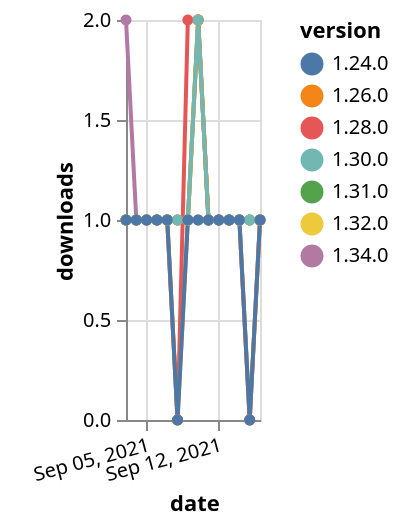 {"$schema": "https://vega.github.io/schema/vega-lite/v5.json", "description": "A simple bar chart with embedded data.", "data": {"values": [{"date": "2021-09-03", "total": 132, "delta": 1, "version": "1.31.0"}, {"date": "2021-09-04", "total": 133, "delta": 1, "version": "1.31.0"}, {"date": "2021-09-05", "total": 134, "delta": 1, "version": "1.31.0"}, {"date": "2021-09-06", "total": 135, "delta": 1, "version": "1.31.0"}, {"date": "2021-09-07", "total": 136, "delta": 1, "version": "1.31.0"}, {"date": "2021-09-08", "total": 137, "delta": 1, "version": "1.31.0"}, {"date": "2021-09-09", "total": 138, "delta": 1, "version": "1.31.0"}, {"date": "2021-09-10", "total": 140, "delta": 2, "version": "1.31.0"}, {"date": "2021-09-11", "total": 141, "delta": 1, "version": "1.31.0"}, {"date": "2021-09-12", "total": 142, "delta": 1, "version": "1.31.0"}, {"date": "2021-09-13", "total": 143, "delta": 1, "version": "1.31.0"}, {"date": "2021-09-14", "total": 144, "delta": 1, "version": "1.31.0"}, {"date": "2021-09-15", "total": 145, "delta": 1, "version": "1.31.0"}, {"date": "2021-09-16", "total": 146, "delta": 1, "version": "1.31.0"}, {"date": "2021-09-03", "total": 110, "delta": 2, "version": "1.34.0"}, {"date": "2021-09-04", "total": 111, "delta": 1, "version": "1.34.0"}, {"date": "2021-09-05", "total": 112, "delta": 1, "version": "1.34.0"}, {"date": "2021-09-06", "total": 113, "delta": 1, "version": "1.34.0"}, {"date": "2021-09-07", "total": 114, "delta": 1, "version": "1.34.0"}, {"date": "2021-09-08", "total": 115, "delta": 1, "version": "1.34.0"}, {"date": "2021-09-09", "total": 116, "delta": 1, "version": "1.34.0"}, {"date": "2021-09-10", "total": 117, "delta": 1, "version": "1.34.0"}, {"date": "2021-09-11", "total": 118, "delta": 1, "version": "1.34.0"}, {"date": "2021-09-12", "total": 119, "delta": 1, "version": "1.34.0"}, {"date": "2021-09-13", "total": 120, "delta": 1, "version": "1.34.0"}, {"date": "2021-09-14", "total": 121, "delta": 1, "version": "1.34.0"}, {"date": "2021-09-15", "total": 122, "delta": 1, "version": "1.34.0"}, {"date": "2021-09-16", "total": 123, "delta": 1, "version": "1.34.0"}, {"date": "2021-09-03", "total": 160, "delta": 1, "version": "1.32.0"}, {"date": "2021-09-04", "total": 161, "delta": 1, "version": "1.32.0"}, {"date": "2021-09-05", "total": 162, "delta": 1, "version": "1.32.0"}, {"date": "2021-09-06", "total": 163, "delta": 1, "version": "1.32.0"}, {"date": "2021-09-07", "total": 164, "delta": 1, "version": "1.32.0"}, {"date": "2021-09-08", "total": 165, "delta": 1, "version": "1.32.0"}, {"date": "2021-09-09", "total": 166, "delta": 1, "version": "1.32.0"}, {"date": "2021-09-10", "total": 168, "delta": 2, "version": "1.32.0"}, {"date": "2021-09-11", "total": 169, "delta": 1, "version": "1.32.0"}, {"date": "2021-09-12", "total": 170, "delta": 1, "version": "1.32.0"}, {"date": "2021-09-13", "total": 171, "delta": 1, "version": "1.32.0"}, {"date": "2021-09-14", "total": 172, "delta": 1, "version": "1.32.0"}, {"date": "2021-09-15", "total": 173, "delta": 1, "version": "1.32.0"}, {"date": "2021-09-16", "total": 174, "delta": 1, "version": "1.32.0"}, {"date": "2021-09-03", "total": 164, "delta": 1, "version": "1.28.0"}, {"date": "2021-09-04", "total": 165, "delta": 1, "version": "1.28.0"}, {"date": "2021-09-05", "total": 166, "delta": 1, "version": "1.28.0"}, {"date": "2021-09-06", "total": 167, "delta": 1, "version": "1.28.0"}, {"date": "2021-09-07", "total": 168, "delta": 1, "version": "1.28.0"}, {"date": "2021-09-08", "total": 168, "delta": 0, "version": "1.28.0"}, {"date": "2021-09-09", "total": 170, "delta": 2, "version": "1.28.0"}, {"date": "2021-09-10", "total": 172, "delta": 2, "version": "1.28.0"}, {"date": "2021-09-11", "total": 173, "delta": 1, "version": "1.28.0"}, {"date": "2021-09-12", "total": 174, "delta": 1, "version": "1.28.0"}, {"date": "2021-09-13", "total": 175, "delta": 1, "version": "1.28.0"}, {"date": "2021-09-14", "total": 176, "delta": 1, "version": "1.28.0"}, {"date": "2021-09-15", "total": 176, "delta": 0, "version": "1.28.0"}, {"date": "2021-09-16", "total": 177, "delta": 1, "version": "1.28.0"}, {"date": "2021-09-03", "total": 176, "delta": 1, "version": "1.26.0"}, {"date": "2021-09-04", "total": 177, "delta": 1, "version": "1.26.0"}, {"date": "2021-09-05", "total": 178, "delta": 1, "version": "1.26.0"}, {"date": "2021-09-06", "total": 179, "delta": 1, "version": "1.26.0"}, {"date": "2021-09-07", "total": 180, "delta": 1, "version": "1.26.0"}, {"date": "2021-09-08", "total": 180, "delta": 0, "version": "1.26.0"}, {"date": "2021-09-09", "total": 181, "delta": 1, "version": "1.26.0"}, {"date": "2021-09-10", "total": 183, "delta": 2, "version": "1.26.0"}, {"date": "2021-09-11", "total": 184, "delta": 1, "version": "1.26.0"}, {"date": "2021-09-12", "total": 185, "delta": 1, "version": "1.26.0"}, {"date": "2021-09-13", "total": 186, "delta": 1, "version": "1.26.0"}, {"date": "2021-09-14", "total": 187, "delta": 1, "version": "1.26.0"}, {"date": "2021-09-15", "total": 187, "delta": 0, "version": "1.26.0"}, {"date": "2021-09-16", "total": 188, "delta": 1, "version": "1.26.0"}, {"date": "2021-09-03", "total": 144, "delta": 1, "version": "1.30.0"}, {"date": "2021-09-04", "total": 145, "delta": 1, "version": "1.30.0"}, {"date": "2021-09-05", "total": 146, "delta": 1, "version": "1.30.0"}, {"date": "2021-09-06", "total": 147, "delta": 1, "version": "1.30.0"}, {"date": "2021-09-07", "total": 148, "delta": 1, "version": "1.30.0"}, {"date": "2021-09-08", "total": 149, "delta": 1, "version": "1.30.0"}, {"date": "2021-09-09", "total": 150, "delta": 1, "version": "1.30.0"}, {"date": "2021-09-10", "total": 152, "delta": 2, "version": "1.30.0"}, {"date": "2021-09-11", "total": 153, "delta": 1, "version": "1.30.0"}, {"date": "2021-09-12", "total": 154, "delta": 1, "version": "1.30.0"}, {"date": "2021-09-13", "total": 155, "delta": 1, "version": "1.30.0"}, {"date": "2021-09-14", "total": 156, "delta": 1, "version": "1.30.0"}, {"date": "2021-09-15", "total": 157, "delta": 1, "version": "1.30.0"}, {"date": "2021-09-16", "total": 158, "delta": 1, "version": "1.30.0"}, {"date": "2021-09-03", "total": 209, "delta": 1, "version": "1.24.0"}, {"date": "2021-09-04", "total": 210, "delta": 1, "version": "1.24.0"}, {"date": "2021-09-05", "total": 211, "delta": 1, "version": "1.24.0"}, {"date": "2021-09-06", "total": 212, "delta": 1, "version": "1.24.0"}, {"date": "2021-09-07", "total": 213, "delta": 1, "version": "1.24.0"}, {"date": "2021-09-08", "total": 213, "delta": 0, "version": "1.24.0"}, {"date": "2021-09-09", "total": 214, "delta": 1, "version": "1.24.0"}, {"date": "2021-09-10", "total": 215, "delta": 1, "version": "1.24.0"}, {"date": "2021-09-11", "total": 216, "delta": 1, "version": "1.24.0"}, {"date": "2021-09-12", "total": 217, "delta": 1, "version": "1.24.0"}, {"date": "2021-09-13", "total": 218, "delta": 1, "version": "1.24.0"}, {"date": "2021-09-14", "total": 219, "delta": 1, "version": "1.24.0"}, {"date": "2021-09-15", "total": 219, "delta": 0, "version": "1.24.0"}, {"date": "2021-09-16", "total": 220, "delta": 1, "version": "1.24.0"}]}, "width": "container", "mark": {"type": "line", "point": {"filled": true}}, "encoding": {"x": {"field": "date", "type": "temporal", "timeUnit": "yearmonthdate", "title": "date", "axis": {"labelAngle": -15}}, "y": {"field": "delta", "type": "quantitative", "title": "downloads"}, "color": {"field": "version", "type": "nominal"}, "tooltip": {"field": "delta"}}}